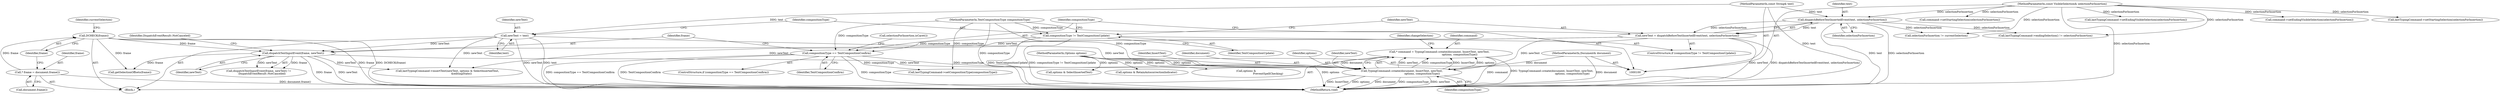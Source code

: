 digraph "1_Chrome_a69c7b5d863dacbb08bfaa04359e3bc0bb4470dc_1@API" {
"1000209" [label="(Call,* command = TypingCommand::create(document, InsertText, newText,\n                                                 options, compositionType))"];
"1000211" [label="(Call,TypingCommand::create(document, InsertText, newText,\n                                                 options, compositionType))"];
"1000101" [label="(MethodParameterIn,Document& document)"];
"1000138" [label="(Call,dispatchTextInputEvent(frame, newText))"];
"1000112" [label="(Call,DCHECK(frame))"];
"1000109" [label="(Call,* frame = document.frame())"];
"1000126" [label="(Call,newText = dispatchBeforeTextInsertedEvent(text, selectionForInsertion))"];
"1000128" [label="(Call,dispatchBeforeTextInsertedEvent(text, selectionForInsertion))"];
"1000102" [label="(MethodParameterIn,const String& text)"];
"1000103" [label="(MethodParameterIn,const VisibleSelection& selectionForInsertion)"];
"1000119" [label="(Call,newText = text)"];
"1000104" [label="(MethodParameterIn,Options options)"];
"1000132" [label="(Call,compositionType == TextCompositionConfirm)"];
"1000123" [label="(Call,compositionType != TextCompositionUpdate)"];
"1000105" [label="(MethodParameterIn,TextCompositionType compositionType)"];
"1000120" [label="(Identifier,newText)"];
"1000137" [label="(Call,dispatchTextInputEvent(frame, newText) !=\n        DispatchEventResult::NotCanceled)"];
"1000109" [label="(Call,* frame = document.frame())"];
"1000124" [label="(Identifier,compositionType)"];
"1000214" [label="(Identifier,newText)"];
"1000141" [label="(Identifier,DispatchEventResult::NotCanceled)"];
"1000102" [label="(MethodParameterIn,const String& text)"];
"1000176" [label="(Call,lastTypingCommand->setEndingVisibleSelection(selectionForInsertion))"];
"1000121" [label="(Identifier,text)"];
"1000211" [label="(Call,TypingCommand::create(document, InsertText, newText,\n                                                 options, compositionType))"];
"1000126" [label="(Call,newText = dispatchBeforeTextInsertedEvent(text, selectionForInsertion))"];
"1000202" [label="(Call,options & SelectInsertedText)"];
"1000219" [label="(Identifier,changeSelection)"];
"1000213" [label="(Identifier,InsertText)"];
"1000129" [label="(Identifier,text)"];
"1000122" [label="(ControlStructure,if (compositionType != TextCompositionUpdate))"];
"1000101" [label="(MethodParameterIn,Document& document)"];
"1000152" [label="(Call,getSelectionOffsets(frame))"];
"1000127" [label="(Identifier,newText)"];
"1000178" [label="(Call,lastTypingCommand->setCompositionType(compositionType))"];
"1000119" [label="(Call,newText = text)"];
"1000210" [label="(Identifier,command)"];
"1000212" [label="(Identifier,document)"];
"1000112" [label="(Call,DCHECK(frame))"];
"1000139" [label="(Identifier,frame)"];
"1000105" [label="(MethodParameterIn,TextCompositionType compositionType)"];
"1000216" [label="(Identifier,compositionType)"];
"1000125" [label="(Identifier,TextCompositionUpdate)"];
"1000228" [label="(Call,command->setEndingVisibleSelection(selectionForInsertion))"];
"1000107" [label="(Block,)"];
"1000170" [label="(Call,lastTypingCommand->endingSelection() != selectionForInsertion)"];
"1000174" [label="(Call,lastTypingCommand->setStartingSelection(selectionForInsertion))"];
"1000131" [label="(ControlStructure,if (compositionType == TextCompositionConfirm))"];
"1000132" [label="(Call,compositionType == TextCompositionConfirm)"];
"1000104" [label="(MethodParameterIn,Options options)"];
"1000200" [label="(Call,lastTypingCommand->insertText(newText, options & SelectInsertedText,\n                                  &editingState))"];
"1000116" [label="(Identifier,currentSelection)"];
"1000128" [label="(Call,dispatchBeforeTextInsertedEvent(text, selectionForInsertion))"];
"1000133" [label="(Identifier,compositionType)"];
"1000220" [label="(Call,selectionForInsertion != currentSelection)"];
"1000138" [label="(Call,dispatchTextInputEvent(frame, newText))"];
"1000123" [label="(Call,compositionType != TextCompositionUpdate)"];
"1000113" [label="(Identifier,frame)"];
"1000111" [label="(Call,document.frame())"];
"1000209" [label="(Call,* command = TypingCommand::create(document, InsertText, newText,\n                                                 options, compositionType))"];
"1000226" [label="(Call,command->setStartingSelection(selectionForInsertion))"];
"1000134" [label="(Identifier,TextCompositionConfirm)"];
"1000145" [label="(Call,selectionForInsertion.isCaret())"];
"1000140" [label="(Identifier,newText)"];
"1000215" [label="(Identifier,options)"];
"1000103" [label="(MethodParameterIn,const VisibleSelection& selectionForInsertion)"];
"1000130" [label="(Identifier,selectionForInsertion)"];
"1000181" [label="(Call,options & RetainAutocorrectionIndicator)"];
"1000185" [label="(Call,options &\n                                                     PreventSpellChecking)"];
"1000248" [label="(MethodReturn,void)"];
"1000110" [label="(Identifier,frame)"];
"1000209" -> "1000107"  [label="AST: "];
"1000209" -> "1000211"  [label="CFG: "];
"1000210" -> "1000209"  [label="AST: "];
"1000211" -> "1000209"  [label="AST: "];
"1000219" -> "1000209"  [label="CFG: "];
"1000209" -> "1000248"  [label="DDG: command"];
"1000209" -> "1000248"  [label="DDG: TypingCommand::create(document, InsertText, newText,\n                                                 options, compositionType)"];
"1000211" -> "1000209"  [label="DDG: newText"];
"1000211" -> "1000209"  [label="DDG: compositionType"];
"1000211" -> "1000209"  [label="DDG: InsertText"];
"1000211" -> "1000209"  [label="DDG: options"];
"1000211" -> "1000209"  [label="DDG: document"];
"1000211" -> "1000216"  [label="CFG: "];
"1000212" -> "1000211"  [label="AST: "];
"1000213" -> "1000211"  [label="AST: "];
"1000214" -> "1000211"  [label="AST: "];
"1000215" -> "1000211"  [label="AST: "];
"1000216" -> "1000211"  [label="AST: "];
"1000211" -> "1000248"  [label="DDG: document"];
"1000211" -> "1000248"  [label="DDG: compositionType"];
"1000211" -> "1000248"  [label="DDG: newText"];
"1000211" -> "1000248"  [label="DDG: InsertText"];
"1000211" -> "1000248"  [label="DDG: options"];
"1000101" -> "1000211"  [label="DDG: document"];
"1000138" -> "1000211"  [label="DDG: newText"];
"1000126" -> "1000211"  [label="DDG: newText"];
"1000119" -> "1000211"  [label="DDG: newText"];
"1000104" -> "1000211"  [label="DDG: options"];
"1000132" -> "1000211"  [label="DDG: compositionType"];
"1000105" -> "1000211"  [label="DDG: compositionType"];
"1000101" -> "1000100"  [label="AST: "];
"1000101" -> "1000248"  [label="DDG: document"];
"1000138" -> "1000137"  [label="AST: "];
"1000138" -> "1000140"  [label="CFG: "];
"1000139" -> "1000138"  [label="AST: "];
"1000140" -> "1000138"  [label="AST: "];
"1000141" -> "1000138"  [label="CFG: "];
"1000138" -> "1000248"  [label="DDG: frame"];
"1000138" -> "1000248"  [label="DDG: newText"];
"1000138" -> "1000137"  [label="DDG: frame"];
"1000138" -> "1000137"  [label="DDG: newText"];
"1000112" -> "1000138"  [label="DDG: frame"];
"1000126" -> "1000138"  [label="DDG: newText"];
"1000119" -> "1000138"  [label="DDG: newText"];
"1000138" -> "1000152"  [label="DDG: frame"];
"1000138" -> "1000200"  [label="DDG: newText"];
"1000112" -> "1000107"  [label="AST: "];
"1000112" -> "1000113"  [label="CFG: "];
"1000113" -> "1000112"  [label="AST: "];
"1000116" -> "1000112"  [label="CFG: "];
"1000112" -> "1000248"  [label="DDG: DCHECK(frame)"];
"1000112" -> "1000248"  [label="DDG: frame"];
"1000109" -> "1000112"  [label="DDG: frame"];
"1000112" -> "1000152"  [label="DDG: frame"];
"1000109" -> "1000107"  [label="AST: "];
"1000109" -> "1000111"  [label="CFG: "];
"1000110" -> "1000109"  [label="AST: "];
"1000111" -> "1000109"  [label="AST: "];
"1000113" -> "1000109"  [label="CFG: "];
"1000109" -> "1000248"  [label="DDG: document.frame()"];
"1000126" -> "1000122"  [label="AST: "];
"1000126" -> "1000128"  [label="CFG: "];
"1000127" -> "1000126"  [label="AST: "];
"1000128" -> "1000126"  [label="AST: "];
"1000133" -> "1000126"  [label="CFG: "];
"1000126" -> "1000248"  [label="DDG: newText"];
"1000126" -> "1000248"  [label="DDG: dispatchBeforeTextInsertedEvent(text, selectionForInsertion)"];
"1000128" -> "1000126"  [label="DDG: text"];
"1000128" -> "1000126"  [label="DDG: selectionForInsertion"];
"1000126" -> "1000200"  [label="DDG: newText"];
"1000128" -> "1000130"  [label="CFG: "];
"1000129" -> "1000128"  [label="AST: "];
"1000130" -> "1000128"  [label="AST: "];
"1000128" -> "1000248"  [label="DDG: selectionForInsertion"];
"1000128" -> "1000248"  [label="DDG: text"];
"1000102" -> "1000128"  [label="DDG: text"];
"1000103" -> "1000128"  [label="DDG: selectionForInsertion"];
"1000128" -> "1000170"  [label="DDG: selectionForInsertion"];
"1000128" -> "1000220"  [label="DDG: selectionForInsertion"];
"1000102" -> "1000100"  [label="AST: "];
"1000102" -> "1000248"  [label="DDG: text"];
"1000102" -> "1000119"  [label="DDG: text"];
"1000103" -> "1000100"  [label="AST: "];
"1000103" -> "1000248"  [label="DDG: selectionForInsertion"];
"1000103" -> "1000170"  [label="DDG: selectionForInsertion"];
"1000103" -> "1000174"  [label="DDG: selectionForInsertion"];
"1000103" -> "1000176"  [label="DDG: selectionForInsertion"];
"1000103" -> "1000220"  [label="DDG: selectionForInsertion"];
"1000103" -> "1000226"  [label="DDG: selectionForInsertion"];
"1000103" -> "1000228"  [label="DDG: selectionForInsertion"];
"1000119" -> "1000107"  [label="AST: "];
"1000119" -> "1000121"  [label="CFG: "];
"1000120" -> "1000119"  [label="AST: "];
"1000121" -> "1000119"  [label="AST: "];
"1000124" -> "1000119"  [label="CFG: "];
"1000119" -> "1000248"  [label="DDG: text"];
"1000119" -> "1000248"  [label="DDG: newText"];
"1000119" -> "1000200"  [label="DDG: newText"];
"1000104" -> "1000100"  [label="AST: "];
"1000104" -> "1000248"  [label="DDG: options"];
"1000104" -> "1000181"  [label="DDG: options"];
"1000104" -> "1000185"  [label="DDG: options"];
"1000104" -> "1000202"  [label="DDG: options"];
"1000132" -> "1000131"  [label="AST: "];
"1000132" -> "1000134"  [label="CFG: "];
"1000133" -> "1000132"  [label="AST: "];
"1000134" -> "1000132"  [label="AST: "];
"1000139" -> "1000132"  [label="CFG: "];
"1000145" -> "1000132"  [label="CFG: "];
"1000132" -> "1000248"  [label="DDG: compositionType == TextCompositionConfirm"];
"1000132" -> "1000248"  [label="DDG: TextCompositionConfirm"];
"1000132" -> "1000248"  [label="DDG: compositionType"];
"1000123" -> "1000132"  [label="DDG: compositionType"];
"1000105" -> "1000132"  [label="DDG: compositionType"];
"1000132" -> "1000178"  [label="DDG: compositionType"];
"1000123" -> "1000122"  [label="AST: "];
"1000123" -> "1000125"  [label="CFG: "];
"1000124" -> "1000123"  [label="AST: "];
"1000125" -> "1000123"  [label="AST: "];
"1000127" -> "1000123"  [label="CFG: "];
"1000133" -> "1000123"  [label="CFG: "];
"1000123" -> "1000248"  [label="DDG: TextCompositionUpdate"];
"1000123" -> "1000248"  [label="DDG: compositionType != TextCompositionUpdate"];
"1000105" -> "1000123"  [label="DDG: compositionType"];
"1000105" -> "1000100"  [label="AST: "];
"1000105" -> "1000248"  [label="DDG: compositionType"];
"1000105" -> "1000178"  [label="DDG: compositionType"];
}
